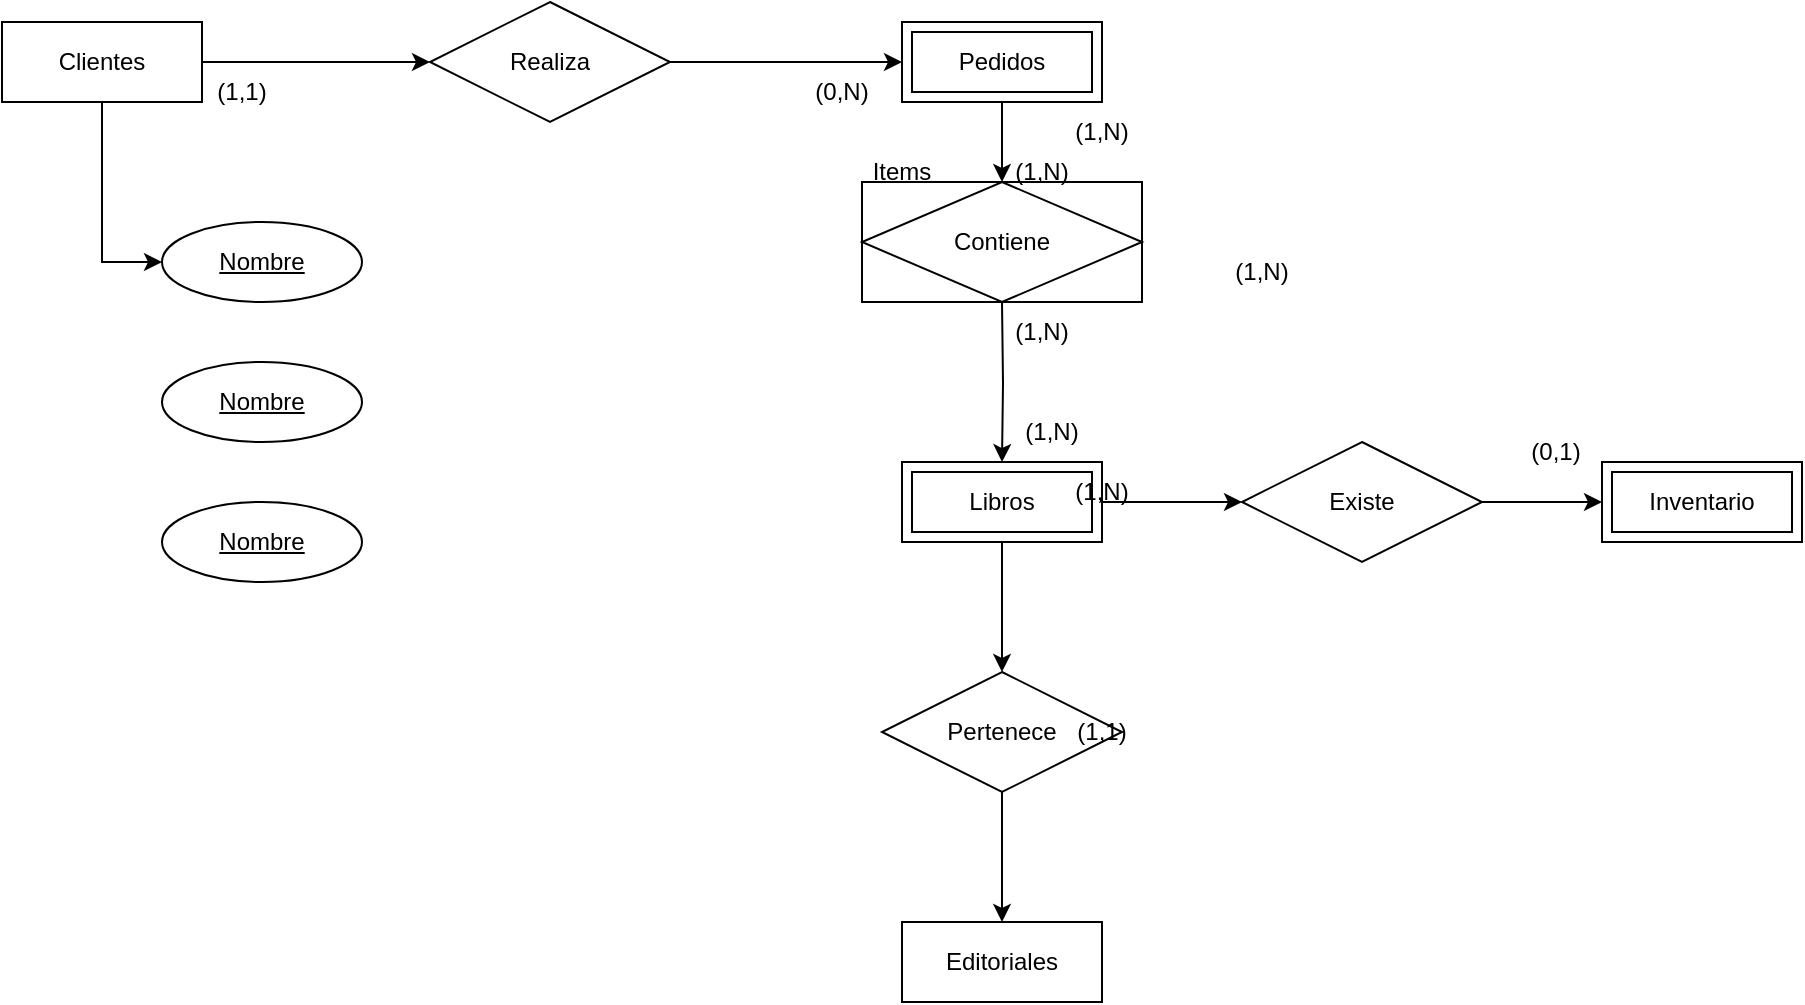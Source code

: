 <mxfile version="28.0.6">
  <diagram name="Página-1" id="lBG2dlzL81i276e26TDd">
    <mxGraphModel dx="933" dy="507" grid="1" gridSize="10" guides="1" tooltips="1" connect="1" arrows="1" fold="1" page="1" pageScale="1" pageWidth="827" pageHeight="1169" math="0" shadow="0">
      <root>
        <mxCell id="0" />
        <mxCell id="1" parent="0" />
        <mxCell id="M0G1xanC44NiDwH8E57y-8" style="edgeStyle=orthogonalEdgeStyle;rounded=0;orthogonalLoop=1;jettySize=auto;html=1;exitX=1;exitY=0.5;exitDx=0;exitDy=0;entryX=0;entryY=0.5;entryDx=0;entryDy=0;" parent="1" source="M0G1xanC44NiDwH8E57y-1" target="M0G1xanC44NiDwH8E57y-7" edge="1">
          <mxGeometry relative="1" as="geometry" />
        </mxCell>
        <mxCell id="M0G1xanC44NiDwH8E57y-1" value="Clientes" style="whiteSpace=wrap;html=1;align=center;" parent="1" vertex="1">
          <mxGeometry x="80" y="120" width="100" height="40" as="geometry" />
        </mxCell>
        <mxCell id="9tFHvyBg88bxmzfm6tZJ-14" style="edgeStyle=orthogonalEdgeStyle;rounded=0;orthogonalLoop=1;jettySize=auto;html=1;exitX=0.5;exitY=1;exitDx=0;exitDy=0;" edge="1" parent="1" source="M0G1xanC44NiDwH8E57y-2">
          <mxGeometry relative="1" as="geometry">
            <mxPoint x="580" y="200" as="targetPoint" />
          </mxGeometry>
        </mxCell>
        <mxCell id="M0G1xanC44NiDwH8E57y-2" value="Pedidos" style="shape=ext;margin=3;double=1;whiteSpace=wrap;html=1;align=center;" parent="1" vertex="1">
          <mxGeometry x="530" y="120" width="100" height="40" as="geometry" />
        </mxCell>
        <mxCell id="9tFHvyBg88bxmzfm6tZJ-22" style="edgeStyle=orthogonalEdgeStyle;rounded=0;orthogonalLoop=1;jettySize=auto;html=1;exitX=0.5;exitY=1;exitDx=0;exitDy=0;entryX=0.5;entryY=0;entryDx=0;entryDy=0;" edge="1" parent="1" source="M0G1xanC44NiDwH8E57y-3" target="9tFHvyBg88bxmzfm6tZJ-21">
          <mxGeometry relative="1" as="geometry" />
        </mxCell>
        <mxCell id="9tFHvyBg88bxmzfm6tZJ-27" style="edgeStyle=orthogonalEdgeStyle;rounded=0;orthogonalLoop=1;jettySize=auto;html=1;entryX=0;entryY=0.5;entryDx=0;entryDy=0;" edge="1" parent="1" source="M0G1xanC44NiDwH8E57y-3" target="9tFHvyBg88bxmzfm6tZJ-26">
          <mxGeometry relative="1" as="geometry" />
        </mxCell>
        <mxCell id="M0G1xanC44NiDwH8E57y-3" value="Libros" style="shape=ext;margin=3;double=1;whiteSpace=wrap;html=1;align=center;" parent="1" vertex="1">
          <mxGeometry x="530" y="340" width="100" height="40" as="geometry" />
        </mxCell>
        <mxCell id="M0G1xanC44NiDwH8E57y-4" value="Inventario" style="shape=ext;margin=3;double=1;whiteSpace=wrap;html=1;align=center;" parent="1" vertex="1">
          <mxGeometry x="880" y="340" width="100" height="40" as="geometry" />
        </mxCell>
        <mxCell id="M0G1xanC44NiDwH8E57y-5" value="Editoriales" style="whiteSpace=wrap;html=1;align=center;" parent="1" vertex="1">
          <mxGeometry x="530" y="570" width="100" height="40" as="geometry" />
        </mxCell>
        <mxCell id="9tFHvyBg88bxmzfm6tZJ-10" style="edgeStyle=orthogonalEdgeStyle;rounded=0;orthogonalLoop=1;jettySize=auto;html=1;exitX=1;exitY=0.5;exitDx=0;exitDy=0;entryX=0;entryY=0.5;entryDx=0;entryDy=0;" edge="1" parent="1" source="M0G1xanC44NiDwH8E57y-7" target="M0G1xanC44NiDwH8E57y-2">
          <mxGeometry relative="1" as="geometry" />
        </mxCell>
        <mxCell id="M0G1xanC44NiDwH8E57y-7" value="Realiza" style="shape=rhombus;perimeter=rhombusPerimeter;whiteSpace=wrap;html=1;align=center;" parent="1" vertex="1">
          <mxGeometry x="294" y="110" width="120" height="60" as="geometry" />
        </mxCell>
        <mxCell id="9tFHvyBg88bxmzfm6tZJ-4" value="(1,1)" style="text;html=1;align=center;verticalAlign=middle;whiteSpace=wrap;rounded=0;" vertex="1" parent="1">
          <mxGeometry x="170" y="140" width="60" height="30" as="geometry" />
        </mxCell>
        <mxCell id="9tFHvyBg88bxmzfm6tZJ-5" value="(0,N)" style="text;html=1;align=center;verticalAlign=middle;whiteSpace=wrap;rounded=0;" vertex="1" parent="1">
          <mxGeometry x="470" y="140" width="60" height="30" as="geometry" />
        </mxCell>
        <mxCell id="9tFHvyBg88bxmzfm6tZJ-15" style="edgeStyle=orthogonalEdgeStyle;rounded=0;orthogonalLoop=1;jettySize=auto;html=1;exitX=0.5;exitY=1;exitDx=0;exitDy=0;" edge="1" parent="1" target="M0G1xanC44NiDwH8E57y-3">
          <mxGeometry relative="1" as="geometry">
            <mxPoint x="580" y="260" as="sourcePoint" />
          </mxGeometry>
        </mxCell>
        <mxCell id="9tFHvyBg88bxmzfm6tZJ-16" value="(1,N)" style="text;html=1;align=center;verticalAlign=middle;whiteSpace=wrap;rounded=0;" vertex="1" parent="1">
          <mxGeometry x="600" y="160" width="60" height="30" as="geometry" />
        </mxCell>
        <mxCell id="9tFHvyBg88bxmzfm6tZJ-17" value="(1,N)" style="text;html=1;align=center;verticalAlign=middle;whiteSpace=wrap;rounded=0;" vertex="1" parent="1">
          <mxGeometry x="570" y="260" width="60" height="30" as="geometry" />
        </mxCell>
        <mxCell id="9tFHvyBg88bxmzfm6tZJ-23" style="edgeStyle=orthogonalEdgeStyle;rounded=0;orthogonalLoop=1;jettySize=auto;html=1;exitX=0.5;exitY=1;exitDx=0;exitDy=0;entryX=0.5;entryY=0;entryDx=0;entryDy=0;" edge="1" parent="1" source="9tFHvyBg88bxmzfm6tZJ-21" target="M0G1xanC44NiDwH8E57y-5">
          <mxGeometry relative="1" as="geometry" />
        </mxCell>
        <mxCell id="9tFHvyBg88bxmzfm6tZJ-21" value="Pertenece" style="shape=rhombus;perimeter=rhombusPerimeter;whiteSpace=wrap;html=1;align=center;" vertex="1" parent="1">
          <mxGeometry x="520" y="445" width="120" height="60" as="geometry" />
        </mxCell>
        <mxCell id="9tFHvyBg88bxmzfm6tZJ-24" value="(1,1)" style="text;html=1;align=center;verticalAlign=middle;whiteSpace=wrap;rounded=0;" vertex="1" parent="1">
          <mxGeometry x="600" y="460" width="60" height="30" as="geometry" />
        </mxCell>
        <mxCell id="9tFHvyBg88bxmzfm6tZJ-25" value="(1,N)" style="text;html=1;align=center;verticalAlign=middle;whiteSpace=wrap;rounded=0;" vertex="1" parent="1">
          <mxGeometry x="600" y="340" width="60" height="30" as="geometry" />
        </mxCell>
        <mxCell id="9tFHvyBg88bxmzfm6tZJ-29" style="edgeStyle=orthogonalEdgeStyle;rounded=0;orthogonalLoop=1;jettySize=auto;html=1;exitX=1;exitY=0.5;exitDx=0;exitDy=0;entryX=0;entryY=0.5;entryDx=0;entryDy=0;" edge="1" parent="1" source="9tFHvyBg88bxmzfm6tZJ-26" target="M0G1xanC44NiDwH8E57y-4">
          <mxGeometry relative="1" as="geometry" />
        </mxCell>
        <mxCell id="9tFHvyBg88bxmzfm6tZJ-26" value="Existe" style="shape=rhombus;perimeter=rhombusPerimeter;whiteSpace=wrap;html=1;align=center;" vertex="1" parent="1">
          <mxGeometry x="700" y="330" width="120" height="60" as="geometry" />
        </mxCell>
        <mxCell id="9tFHvyBg88bxmzfm6tZJ-30" value="(1,N)" style="text;html=1;align=center;verticalAlign=middle;whiteSpace=wrap;rounded=0;" vertex="1" parent="1">
          <mxGeometry x="580" y="315" width="50" height="20" as="geometry" />
        </mxCell>
        <mxCell id="9tFHvyBg88bxmzfm6tZJ-31" value="(0,1)" style="text;html=1;align=center;verticalAlign=middle;whiteSpace=wrap;rounded=0;" vertex="1" parent="1">
          <mxGeometry x="827" y="320" width="60" height="30" as="geometry" />
        </mxCell>
        <mxCell id="9tFHvyBg88bxmzfm6tZJ-32" value="Contiene" style="shape=associativeEntity;whiteSpace=wrap;html=1;align=center;" vertex="1" parent="1">
          <mxGeometry x="510" y="200" width="140" height="60" as="geometry" />
        </mxCell>
        <mxCell id="9tFHvyBg88bxmzfm6tZJ-35" value="Items" style="text;html=1;align=center;verticalAlign=middle;whiteSpace=wrap;rounded=0;" vertex="1" parent="1">
          <mxGeometry x="510" y="180" width="40" height="30" as="geometry" />
        </mxCell>
        <mxCell id="9tFHvyBg88bxmzfm6tZJ-36" value="(1,N)" style="text;html=1;align=center;verticalAlign=middle;whiteSpace=wrap;rounded=0;" vertex="1" parent="1">
          <mxGeometry x="570" y="180" width="60" height="30" as="geometry" />
        </mxCell>
        <mxCell id="9tFHvyBg88bxmzfm6tZJ-37" value="(1,N)" style="text;html=1;align=center;verticalAlign=middle;whiteSpace=wrap;rounded=0;" vertex="1" parent="1">
          <mxGeometry x="680" y="230" width="60" height="30" as="geometry" />
        </mxCell>
        <mxCell id="9tFHvyBg88bxmzfm6tZJ-40" value="Nombre" style="ellipse;whiteSpace=wrap;html=1;align=center;fontStyle=4;" vertex="1" parent="1">
          <mxGeometry x="160" y="220" width="100" height="40" as="geometry" />
        </mxCell>
        <mxCell id="9tFHvyBg88bxmzfm6tZJ-41" style="edgeStyle=orthogonalEdgeStyle;rounded=0;orthogonalLoop=1;jettySize=auto;html=1;entryX=0;entryY=0.5;entryDx=0;entryDy=0;" edge="1" parent="1" source="M0G1xanC44NiDwH8E57y-1" target="9tFHvyBg88bxmzfm6tZJ-40">
          <mxGeometry relative="1" as="geometry" />
        </mxCell>
        <mxCell id="9tFHvyBg88bxmzfm6tZJ-42" value="Nombre" style="ellipse;whiteSpace=wrap;html=1;align=center;fontStyle=4;" vertex="1" parent="1">
          <mxGeometry x="160" y="290" width="100" height="40" as="geometry" />
        </mxCell>
        <mxCell id="9tFHvyBg88bxmzfm6tZJ-43" value="Nombre" style="ellipse;whiteSpace=wrap;html=1;align=center;fontStyle=4;" vertex="1" parent="1">
          <mxGeometry x="160" y="360" width="100" height="40" as="geometry" />
        </mxCell>
      </root>
    </mxGraphModel>
  </diagram>
</mxfile>
